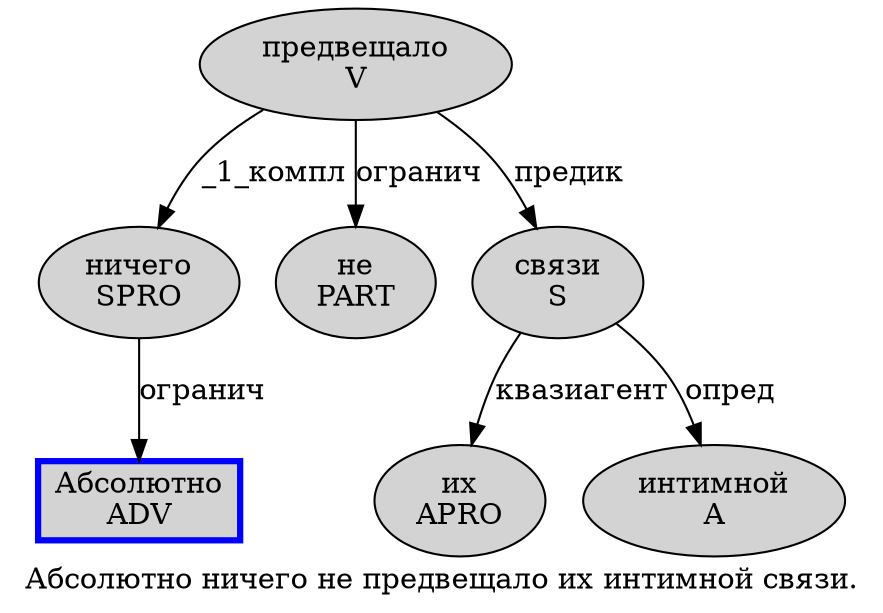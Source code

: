 digraph SENTENCE_2962 {
	graph [label="Абсолютно ничего не предвещало их интимной связи."]
	node [style=filled]
		0 [label="Абсолютно
ADV" color=blue fillcolor=lightgray penwidth=3 shape=box]
		1 [label="ничего
SPRO" color="" fillcolor=lightgray penwidth=1 shape=ellipse]
		2 [label="не
PART" color="" fillcolor=lightgray penwidth=1 shape=ellipse]
		3 [label="предвещало
V" color="" fillcolor=lightgray penwidth=1 shape=ellipse]
		4 [label="их
APRO" color="" fillcolor=lightgray penwidth=1 shape=ellipse]
		5 [label="интимной
A" color="" fillcolor=lightgray penwidth=1 shape=ellipse]
		6 [label="связи
S" color="" fillcolor=lightgray penwidth=1 shape=ellipse]
			3 -> 1 [label="_1_компл"]
			3 -> 2 [label="огранич"]
			3 -> 6 [label="предик"]
			1 -> 0 [label="огранич"]
			6 -> 4 [label="квазиагент"]
			6 -> 5 [label="опред"]
}